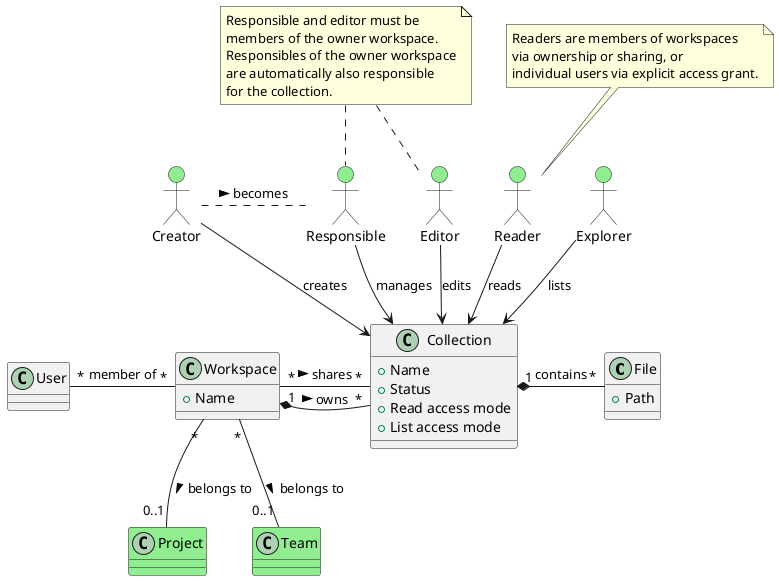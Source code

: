 @startuml Managing collections

allowmixing

class File {
    + Path
}

class Collection {
    + Name
    + Status
    + Read access mode
    + List access mode
}
Collection "1" *- "*" File : contains

actor Creator #lightgreen
Creator --> Collection : creates

actor Responsible #lightgreen
Responsible --> Collection : manages

Creator . Responsible : becomes >

actor Editor #lightgreen
Editor --> Collection : edits

note as n1
Responsible and editor must be
members of the owner workspace.
Responsibles of the owner workspace
are automatically also responsible
for the collection.
end note

n1 .. Responsible
n1 .. Editor

actor Reader #lightgreen
Reader --> Collection : reads

note as n2
Readers are members of workspaces
via ownership or sharing, or
individual users via explicit access grant.
end note
n2 .. Reader

actor Explorer #lightgreen
Explorer --> Collection : lists

class Workspace {
  + Name
}
Workspace "1" *- "*" Collection : owns >
Workspace "*" -- "*" Collection : shares >

class User

User "*" - "*" Workspace : member of

class Project #lightgreen
Workspace "*" -- "0..1" Project : belongs to >

class Team #lightgreen
Workspace "*" -- "0..1" Team : belongs to >

@enduml
